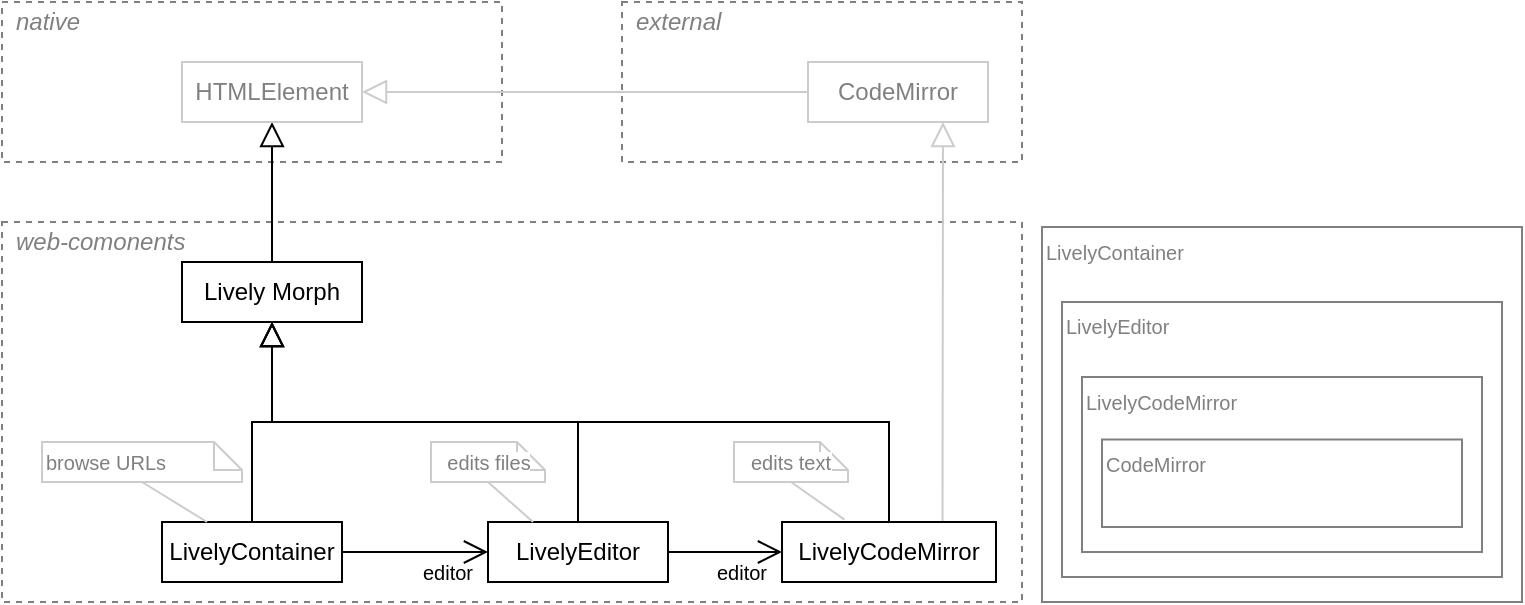 <mxfile version="12.1.4" type="github" pages="1">
  <diagram name="Page-1" id="97a40813-6b03-0c74-37c1-0168de264b11">
    <mxGraphModel dx="988" dy="697" grid="1" gridSize="10" guides="1" tooltips="1" connect="1" arrows="1" fold="1" page="1" pageScale="1" pageWidth="800" pageHeight="400" background="#ffffff" math="0" shadow="0">
      <root>
        <mxCell id="0"/>
        <mxCell id="1" parent="0"/>
        <mxCell id="lUxXpUzoLw0f5v7gHDcz-55" value="" style="rounded=0;whiteSpace=wrap;html=1;fillColor=none;dashed=1;strokeColor=#808080;" vertex="1" parent="1">
          <mxGeometry x="10" y="10" width="250" height="80" as="geometry"/>
        </mxCell>
        <mxCell id="lUxXpUzoLw0f5v7gHDcz-57" value="" style="rounded=0;whiteSpace=wrap;html=1;fillColor=none;dashed=1;strokeColor=#808080;" vertex="1" parent="1">
          <mxGeometry x="320" y="10" width="200" height="80" as="geometry"/>
        </mxCell>
        <mxCell id="lUxXpUzoLw0f5v7gHDcz-16" value="" style="rounded=0;whiteSpace=wrap;html=1;fillColor=none;dashed=1;strokeColor=#808080;" vertex="1" parent="1">
          <mxGeometry x="10" y="120" width="510" height="190" as="geometry"/>
        </mxCell>
        <mxCell id="lUxXpUzoLw0f5v7gHDcz-12" style="edgeStyle=orthogonalEdgeStyle;rounded=0;orthogonalLoop=1;jettySize=auto;html=1;exitX=0.5;exitY=0;exitDx=0;exitDy=0;endArrow=block;endFill=0;strokeWidth=1;endSize=10;entryX=0.5;entryY=1;entryDx=0;entryDy=0;" edge="1" parent="1" source="lUxXpUzoLw0f5v7gHDcz-48" target="lUxXpUzoLw0f5v7gHDcz-53">
          <mxGeometry relative="1" as="geometry">
            <mxPoint x="430" y="76" as="targetPoint"/>
            <mxPoint x="130.333" y="229.667" as="sourcePoint"/>
          </mxGeometry>
        </mxCell>
        <mxCell id="lUxXpUzoLw0f5v7gHDcz-13" style="edgeStyle=orthogonalEdgeStyle;rounded=0;orthogonalLoop=1;jettySize=auto;html=1;entryX=0.5;entryY=1;entryDx=0;entryDy=0;endArrow=block;endFill=0;strokeWidth=1;endSize=10;exitX=0.5;exitY=0;exitDx=0;exitDy=0;" edge="1" parent="1" source="lUxXpUzoLw0f5v7gHDcz-43" target="lUxXpUzoLw0f5v7gHDcz-53">
          <mxGeometry relative="1" as="geometry">
            <mxPoint x="320.333" y="76.333" as="targetPoint"/>
            <mxPoint x="295" y="230" as="sourcePoint"/>
          </mxGeometry>
        </mxCell>
        <mxCell id="lUxXpUzoLw0f5v7gHDcz-14" style="edgeStyle=orthogonalEdgeStyle;rounded=0;orthogonalLoop=1;jettySize=auto;html=1;exitX=0.5;exitY=0;exitDx=0;exitDy=0;entryX=0.5;entryY=1;entryDx=0;entryDy=0;endArrow=block;endFill=0;strokeWidth=1;endSize=10;" edge="1" parent="1" source="lUxXpUzoLw0f5v7gHDcz-50" target="lUxXpUzoLw0f5v7gHDcz-53">
          <mxGeometry relative="1" as="geometry">
            <mxPoint x="450.333" y="229.667" as="sourcePoint"/>
            <mxPoint x="320.333" y="76.333" as="targetPoint"/>
          </mxGeometry>
        </mxCell>
        <mxCell id="lUxXpUzoLw0f5v7gHDcz-38" style="edgeStyle=orthogonalEdgeStyle;rounded=0;orthogonalLoop=1;jettySize=auto;html=1;entryX=1;entryY=0.5;entryDx=0;entryDy=0;endArrow=block;endFill=0;endSize=10;strokeWidth=1;exitX=0;exitY=0.5;exitDx=0;exitDy=0;strokeColor=#CCCCCC;" edge="1" parent="1" source="lUxXpUzoLw0f5v7gHDcz-52" target="lUxXpUzoLw0f5v7gHDcz-54">
          <mxGeometry relative="1" as="geometry">
            <mxPoint x="625.333" y="230.0" as="sourcePoint"/>
            <mxPoint x="495.333" y="-43.667" as="targetPoint"/>
          </mxGeometry>
        </mxCell>
        <mxCell id="lUxXpUzoLw0f5v7gHDcz-41" style="edgeStyle=orthogonalEdgeStyle;rounded=0;orthogonalLoop=1;jettySize=auto;html=1;exitX=0.5;exitY=0;exitDx=0;exitDy=0;endArrow=block;endFill=0;endSize=10;strokeWidth=1;" edge="1" parent="1" source="lUxXpUzoLw0f5v7gHDcz-53" target="lUxXpUzoLw0f5v7gHDcz-54">
          <mxGeometry relative="1" as="geometry">
            <mxPoint x="495.333" y="-43.667" as="targetPoint"/>
          </mxGeometry>
        </mxCell>
        <mxCell id="lUxXpUzoLw0f5v7gHDcz-17" value="web-comonents" style="text;html=1;strokeColor=none;fillColor=none;align=left;verticalAlign=middle;whiteSpace=wrap;rounded=0;dashed=1;fontColor=#808080;fontStyle=2" vertex="1" parent="1">
          <mxGeometry x="15" y="120" width="120" height="20" as="geometry"/>
        </mxCell>
        <mxCell id="lUxXpUzoLw0f5v7gHDcz-19" value="" style="endArrow=open;html=1;entryX=0;entryY=0.5;entryDx=0;entryDy=0;endFill=0;endSize=10;" edge="1" parent="1" source="lUxXpUzoLw0f5v7gHDcz-48" target="lUxXpUzoLw0f5v7gHDcz-43">
          <mxGeometry width="50" height="50" relative="1" as="geometry">
            <mxPoint x="190" y="286.5" as="sourcePoint"/>
            <mxPoint x="250" y="286.5" as="targetPoint"/>
          </mxGeometry>
        </mxCell>
        <mxCell id="lUxXpUzoLw0f5v7gHDcz-20" value="" style="endArrow=open;html=1;entryX=0;entryY=0.5;entryDx=0;entryDy=0;exitX=1;exitY=0.5;exitDx=0;exitDy=0;endFill=0;endSize=10;" edge="1" parent="1" source="lUxXpUzoLw0f5v7gHDcz-43" target="lUxXpUzoLw0f5v7gHDcz-50">
          <mxGeometry width="50" height="50" relative="1" as="geometry">
            <mxPoint x="340" y="286.5" as="sourcePoint"/>
            <mxPoint x="390" y="286.5" as="targetPoint"/>
          </mxGeometry>
        </mxCell>
        <mxCell id="lUxXpUzoLw0f5v7gHDcz-21" value="" style="endArrow=block;html=1;endFill=0;endSize=10;entryX=0.75;entryY=1;entryDx=0;entryDy=0;exitX=0.75;exitY=0;exitDx=0;exitDy=0;fontColor=#000000;rounded=0;strokeColor=#CCCCCC;strokeWidth=1;" edge="1" parent="1" source="lUxXpUzoLw0f5v7gHDcz-50" target="lUxXpUzoLw0f5v7gHDcz-52">
          <mxGeometry width="50" height="50" relative="1" as="geometry">
            <mxPoint x="510" y="236.5" as="sourcePoint"/>
            <mxPoint x="580" y="236.5" as="targetPoint"/>
          </mxGeometry>
        </mxCell>
        <mxCell id="lUxXpUzoLw0f5v7gHDcz-43" value="LivelyEditor" style="whiteSpace=wrap;html=1;strokeColor=#000000;fillColor=none;fontStyle=0;startSize=26;" vertex="1" parent="1">
          <mxGeometry x="253" y="270" width="90" height="30" as="geometry"/>
        </mxCell>
        <mxCell id="lUxXpUzoLw0f5v7gHDcz-48" value="LivelyContainer" style="whiteSpace=wrap;html=1;strokeColor=#000000;fillColor=none;fontStyle=0;startSize=26;" vertex="1" parent="1">
          <mxGeometry x="90" y="270" width="90" height="30" as="geometry"/>
        </mxCell>
        <mxCell id="lUxXpUzoLw0f5v7gHDcz-50" value="&lt;span style=&quot;text-align: left ; white-space: nowrap&quot;&gt;LivelyCodeMirror&lt;/span&gt;" style="whiteSpace=wrap;html=1;strokeColor=#000000;fillColor=none;fontStyle=0;startSize=26;" vertex="1" parent="1">
          <mxGeometry x="400" y="270" width="107" height="30" as="geometry"/>
        </mxCell>
        <mxCell id="lUxXpUzoLw0f5v7gHDcz-52" value="&lt;span style=&quot;text-align: left ; white-space: nowrap&quot;&gt;CodeMirror&lt;/span&gt;" style="whiteSpace=wrap;html=1;fontStyle=0;startSize=26;strokeColor=#CCCCCC;fontColor=#808080;" vertex="1" parent="1">
          <mxGeometry x="413" y="40" width="90" height="30" as="geometry"/>
        </mxCell>
        <mxCell id="lUxXpUzoLw0f5v7gHDcz-53" value="&lt;span style=&quot;white-space: nowrap&quot;&gt;Lively Morph&lt;/span&gt;" style="whiteSpace=wrap;html=1;strokeColor=#000000;fillColor=none;fontStyle=0;startSize=26;" vertex="1" parent="1">
          <mxGeometry x="100" y="140" width="90" height="30" as="geometry"/>
        </mxCell>
        <mxCell id="lUxXpUzoLw0f5v7gHDcz-54" value="&lt;span style=&quot;white-space: nowrap&quot;&gt;HTMLElement&lt;/span&gt;" style="whiteSpace=wrap;html=1;fontStyle=0;startSize=26;strokeColor=#CCCCCC;fontColor=#808080;" vertex="1" parent="1">
          <mxGeometry x="100" y="40" width="90" height="30" as="geometry"/>
        </mxCell>
        <mxCell id="lUxXpUzoLw0f5v7gHDcz-56" value="external" style="text;html=1;strokeColor=none;fillColor=none;align=left;verticalAlign=middle;whiteSpace=wrap;rounded=0;dashed=1;fontColor=#808080;fontStyle=2" vertex="1" parent="1">
          <mxGeometry x="325" y="10" width="120" height="20" as="geometry"/>
        </mxCell>
        <mxCell id="lUxXpUzoLw0f5v7gHDcz-58" value="native" style="text;html=1;strokeColor=none;fillColor=none;align=left;verticalAlign=middle;whiteSpace=wrap;rounded=0;dashed=1;fontColor=#808080;fontStyle=2" vertex="1" parent="1">
          <mxGeometry x="15" y="10" width="120" height="20" as="geometry"/>
        </mxCell>
        <mxCell id="lUxXpUzoLw0f5v7gHDcz-61" value="&lt;font style=&quot;font-size: 10px;&quot;&gt;editor&lt;/font&gt;" style="text;html=1;strokeColor=none;fillColor=none;align=center;verticalAlign=middle;whiteSpace=wrap;rounded=0;dashed=1;fontColor=#000000;fontSize=10;" vertex="1" parent="1">
          <mxGeometry x="213" y="285" width="40" height="20" as="geometry"/>
        </mxCell>
        <mxCell id="lUxXpUzoLw0f5v7gHDcz-63" value="&lt;font style=&quot;font-size: 10px;&quot;&gt;editor&lt;/font&gt;" style="text;html=1;strokeColor=none;fillColor=none;align=center;verticalAlign=middle;whiteSpace=wrap;rounded=0;dashed=1;fontColor=#000000;fontSize=10;" vertex="1" parent="1">
          <mxGeometry x="360" y="285" width="40" height="20" as="geometry"/>
        </mxCell>
        <mxCell id="lUxXpUzoLw0f5v7gHDcz-64" value="browse URLs" style="shape=note;whiteSpace=wrap;html=1;size=14;verticalAlign=middle;align=left;rounded=1;strokeColor=#CCCCCC;fontSize=10;fontColor=#808080;strokeWidth=1;labelBackgroundColor=#ffffff;endArrow=none;" vertex="1" parent="1">
          <mxGeometry x="30" y="230" width="100" height="20" as="geometry"/>
        </mxCell>
        <mxCell id="lUxXpUzoLw0f5v7gHDcz-70" value="" style="endArrow=none;html=1;strokeColor=#CCCCCC;strokeWidth=1;fontSize=10;fontColor=#000000;entryX=0.5;entryY=1;entryDx=0;entryDy=0;entryPerimeter=0;exitX=0.25;exitY=0;exitDx=0;exitDy=0;" edge="1" parent="1" source="lUxXpUzoLw0f5v7gHDcz-48" target="lUxXpUzoLw0f5v7gHDcz-64">
          <mxGeometry width="50" height="50" relative="1" as="geometry">
            <mxPoint x="70" y="340" as="sourcePoint"/>
            <mxPoint x="120" y="290" as="targetPoint"/>
          </mxGeometry>
        </mxCell>
        <mxCell id="lUxXpUzoLw0f5v7gHDcz-71" value="edits files" style="shape=note;whiteSpace=wrap;html=1;size=14;verticalAlign=middle;align=center;rounded=1;strokeColor=#CCCCCC;fontSize=10;fontColor=#808080;strokeWidth=1;labelBackgroundColor=#ffffff;endArrow=none;" vertex="1" parent="1">
          <mxGeometry x="224.5" y="230" width="57" height="20" as="geometry"/>
        </mxCell>
        <mxCell id="lUxXpUzoLw0f5v7gHDcz-72" value="" style="endArrow=none;html=1;strokeColor=#CCCCCC;strokeWidth=1;fontSize=10;fontColor=#000000;entryX=0.5;entryY=1;entryDx=0;entryDy=0;entryPerimeter=0;exitX=0.25;exitY=0;exitDx=0;exitDy=0;" edge="1" parent="1" target="lUxXpUzoLw0f5v7gHDcz-71" source="lUxXpUzoLw0f5v7gHDcz-43">
          <mxGeometry width="50" height="50" relative="1" as="geometry">
            <mxPoint x="263.5" y="220.0" as="sourcePoint"/>
            <mxPoint x="271" y="290" as="targetPoint"/>
          </mxGeometry>
        </mxCell>
        <mxCell id="lUxXpUzoLw0f5v7gHDcz-73" value="edits text" style="shape=note;whiteSpace=wrap;html=1;size=14;verticalAlign=middle;align=center;rounded=1;strokeColor=#CCCCCC;fontSize=10;fontColor=#808080;strokeWidth=1;labelBackgroundColor=#ffffff;endArrow=none;" vertex="1" parent="1">
          <mxGeometry x="376" y="230" width="57" height="20" as="geometry"/>
        </mxCell>
        <mxCell id="lUxXpUzoLw0f5v7gHDcz-74" value="" style="endArrow=none;html=1;strokeColor=#CCCCCC;strokeWidth=1;fontSize=10;fontColor=#000000;entryX=0.5;entryY=1;entryDx=0;entryDy=0;entryPerimeter=0;exitX=0.292;exitY=-0.04;exitDx=0;exitDy=0;exitPerimeter=0;" edge="1" parent="1" target="lUxXpUzoLw0f5v7gHDcz-73" source="lUxXpUzoLw0f5v7gHDcz-50">
          <mxGeometry width="50" height="50" relative="1" as="geometry">
            <mxPoint x="605.484" y="240.24" as="sourcePoint"/>
            <mxPoint x="636.5" y="310" as="targetPoint"/>
          </mxGeometry>
        </mxCell>
        <mxCell id="lUxXpUzoLw0f5v7gHDcz-77" value="LivelyContainer" style="rounded=0;whiteSpace=wrap;html=1;strokeColor=#808080;fillColor=#ffffff;fontSize=10;fontColor=#808080;align=left;verticalAlign=top;" vertex="1" parent="1">
          <mxGeometry x="530" y="122.5" width="240" height="187.5" as="geometry"/>
        </mxCell>
        <mxCell id="lUxXpUzoLw0f5v7gHDcz-78" value="LivelyEditor" style="rounded=0;whiteSpace=wrap;html=1;strokeColor=#808080;fillColor=#ffffff;fontSize=10;fontColor=#808080;align=left;verticalAlign=top;" vertex="1" parent="1">
          <mxGeometry x="540" y="160" width="220" height="137.5" as="geometry"/>
        </mxCell>
        <mxCell id="lUxXpUzoLw0f5v7gHDcz-79" value="LivelyCodeMirror" style="rounded=0;whiteSpace=wrap;html=1;strokeColor=#808080;fillColor=#ffffff;fontSize=10;fontColor=#808080;align=left;verticalAlign=top;" vertex="1" parent="1">
          <mxGeometry x="550" y="197.5" width="200" height="87.5" as="geometry"/>
        </mxCell>
        <mxCell id="lUxXpUzoLw0f5v7gHDcz-80" value="CodeMirror" style="rounded=0;whiteSpace=wrap;html=1;strokeColor=#808080;fillColor=#ffffff;fontSize=10;fontColor=#808080;align=left;verticalAlign=top;" vertex="1" parent="1">
          <mxGeometry x="560" y="228.75" width="180" height="43.75" as="geometry"/>
        </mxCell>
      </root>
    </mxGraphModel>
  </diagram>
</mxfile>
